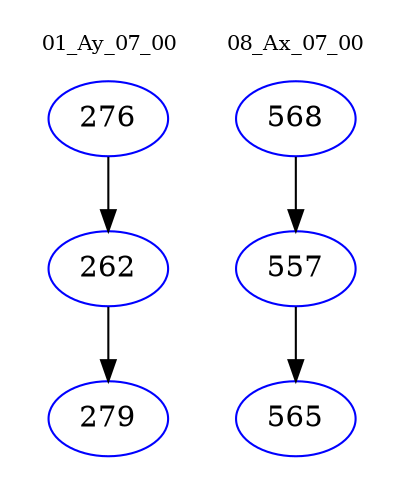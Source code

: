 digraph{
subgraph cluster_0 {
color = white
label = "01_Ay_07_00";
fontsize=10;
T0_276 [label="276", color="blue"]
T0_276 -> T0_262 [color="black"]
T0_262 [label="262", color="blue"]
T0_262 -> T0_279 [color="black"]
T0_279 [label="279", color="blue"]
}
subgraph cluster_1 {
color = white
label = "08_Ax_07_00";
fontsize=10;
T1_568 [label="568", color="blue"]
T1_568 -> T1_557 [color="black"]
T1_557 [label="557", color="blue"]
T1_557 -> T1_565 [color="black"]
T1_565 [label="565", color="blue"]
}
}
